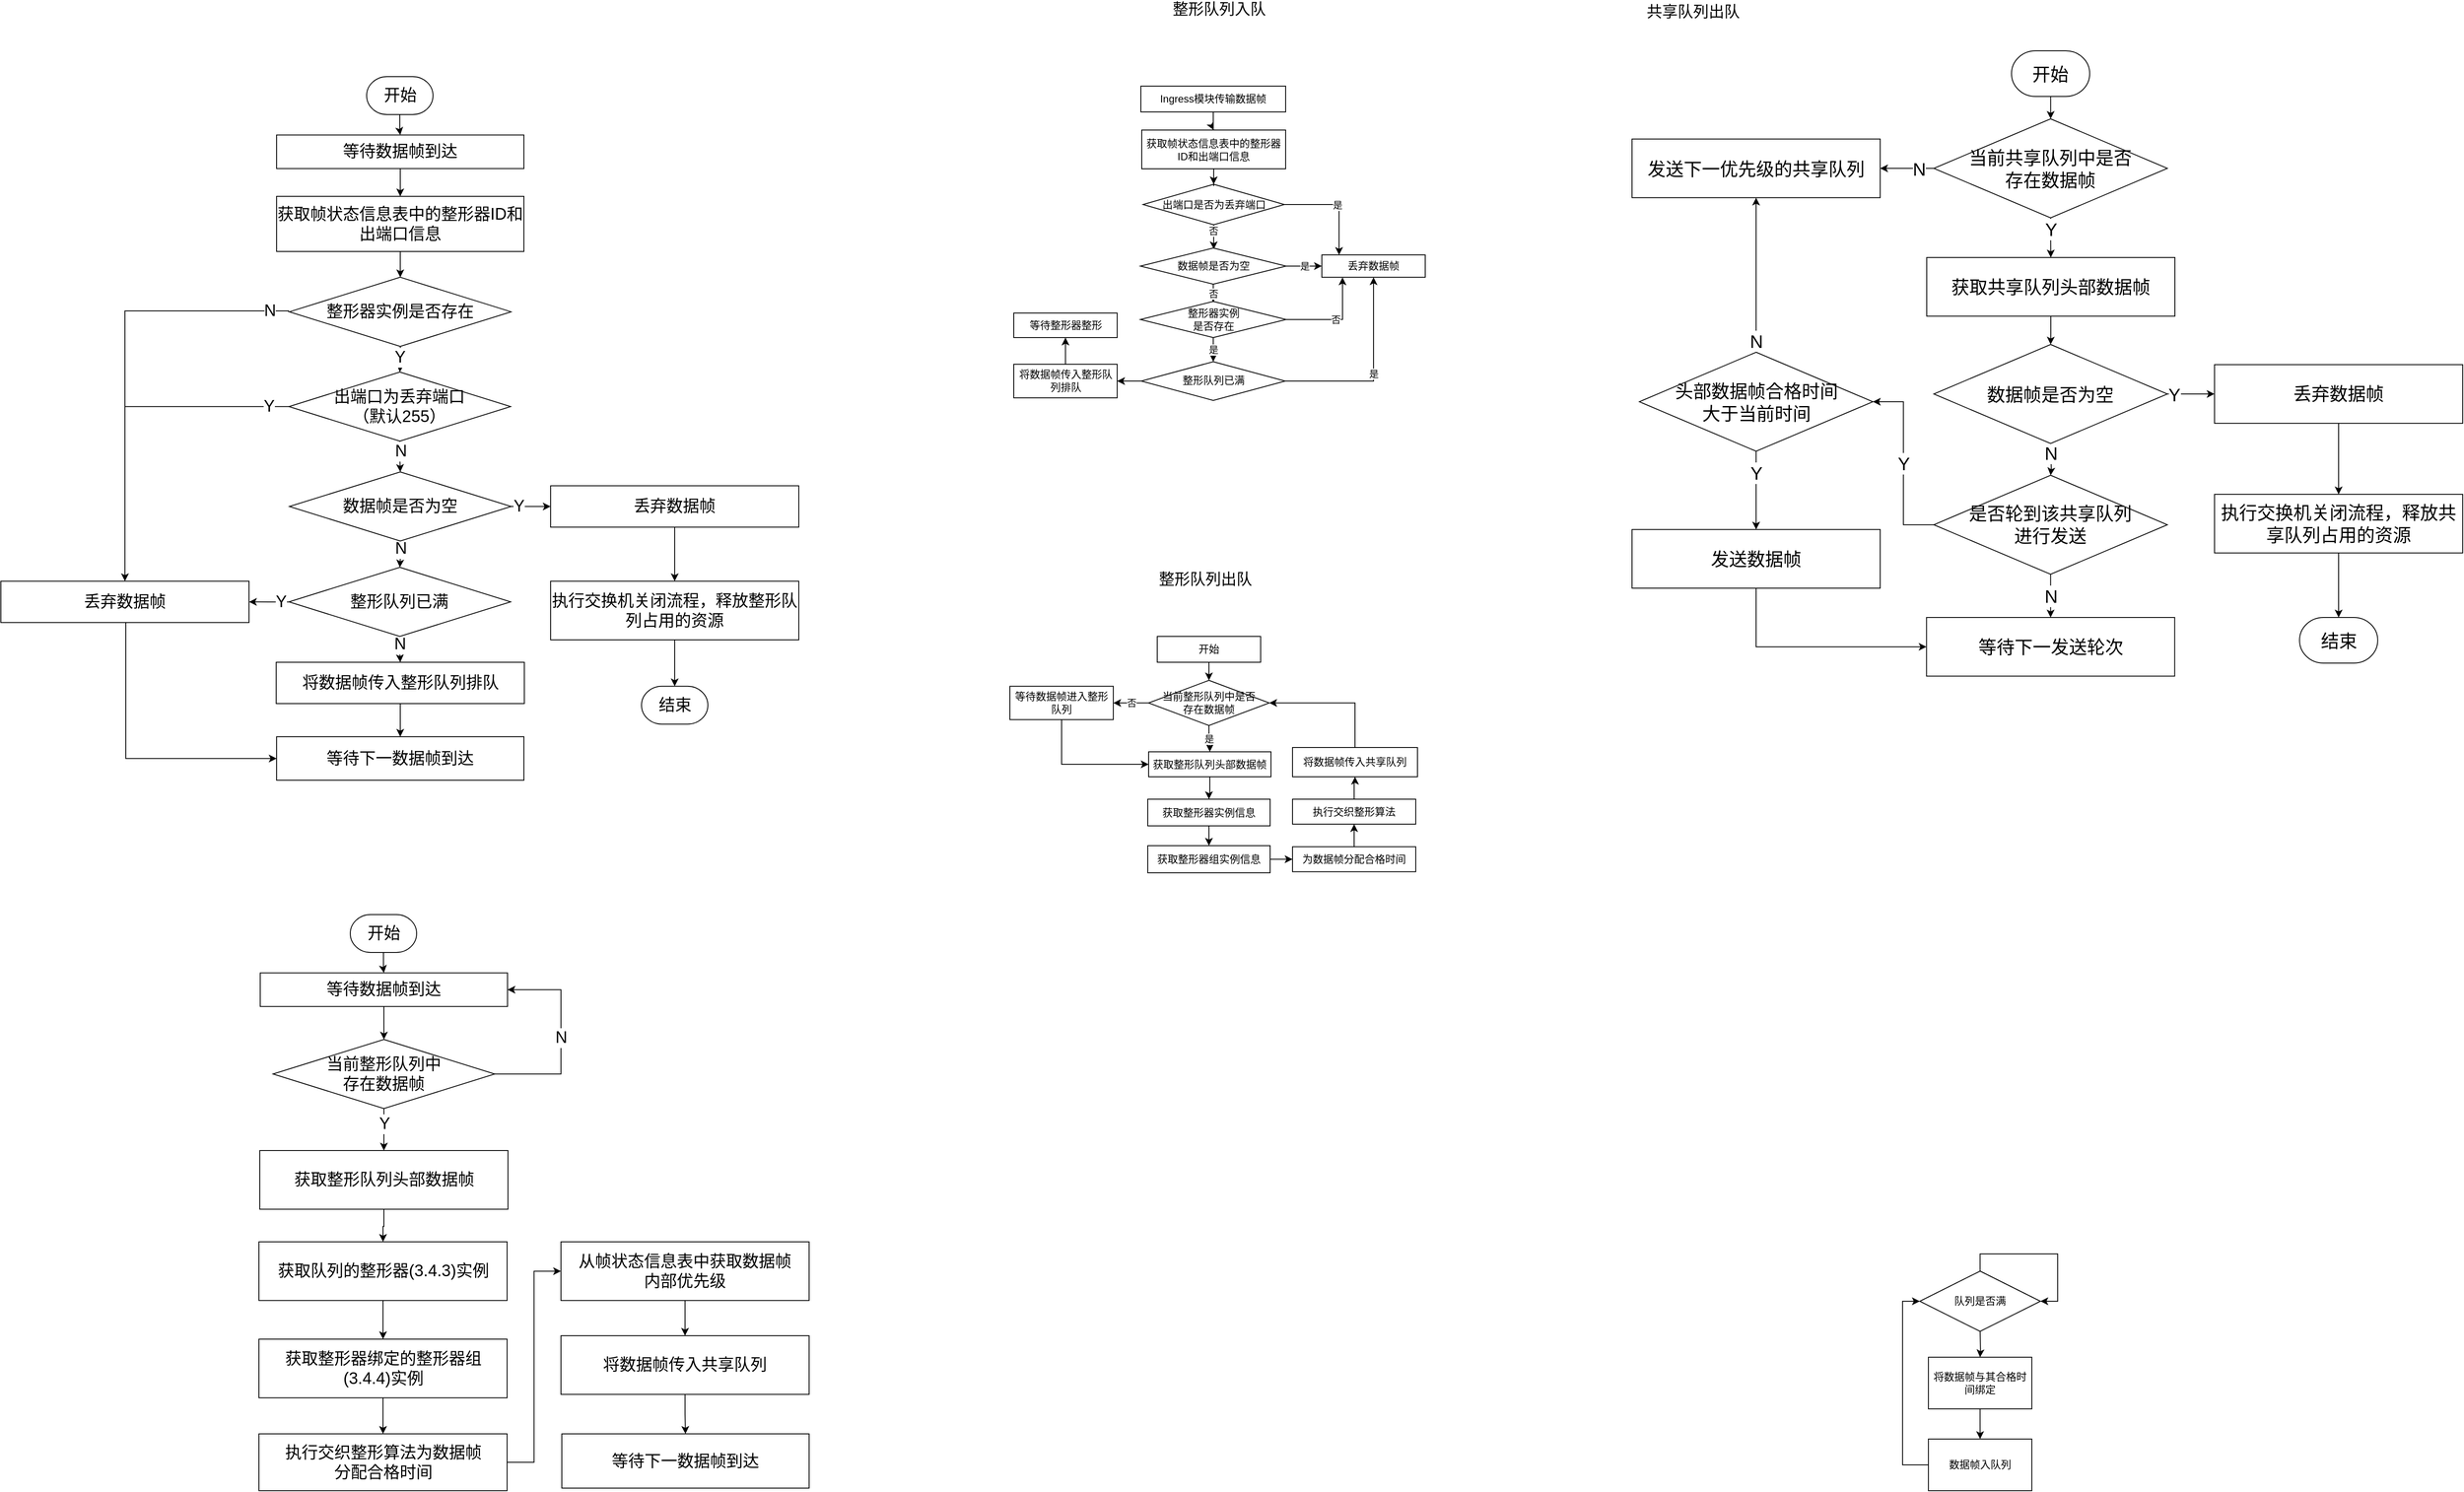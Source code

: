 <mxfile version="14.6.6" type="github">
  <diagram id="0zVN3oy5rdUGfUnGl484" name="Page-1">
    <mxGraphModel dx="2873" dy="1296" grid="0" gridSize="10" guides="1" tooltips="1" connect="1" arrows="1" fold="1" page="0" pageScale="1" pageWidth="827" pageHeight="1169" math="0" shadow="0">
      <root>
        <mxCell id="0" />
        <mxCell id="1" parent="0" />
        <mxCell id="13YWoEai1hq_opWu7kAN-10" value="是" style="edgeStyle=orthogonalEdgeStyle;rounded=0;orthogonalLoop=1;jettySize=auto;html=1;" parent="1" source="wfAD3kxE0jp7a_gAkuJA-69" target="13YWoEai1hq_opWu7kAN-9" edge="1">
          <mxGeometry relative="1" as="geometry" />
        </mxCell>
        <mxCell id="13YWoEai1hq_opWu7kAN-23" value="否" style="edgeStyle=orthogonalEdgeStyle;rounded=0;orthogonalLoop=1;jettySize=auto;html=1;entryX=0.2;entryY=1.007;entryDx=0;entryDy=0;entryPerimeter=0;" parent="1" source="wfAD3kxE0jp7a_gAkuJA-69" target="wfAD3kxE0jp7a_gAkuJA-88" edge="1">
          <mxGeometry relative="1" as="geometry">
            <mxPoint x="630" y="231" as="targetPoint" />
          </mxGeometry>
        </mxCell>
        <mxCell id="wfAD3kxE0jp7a_gAkuJA-69" value="整形器实例&lt;br&gt;是否存在" style="rhombus;whiteSpace=wrap;html=1;" parent="1" vertex="1">
          <mxGeometry x="356.5" y="210" width="169" height="42" as="geometry" />
        </mxCell>
        <mxCell id="13YWoEai1hq_opWu7kAN-25" value="" style="edgeStyle=orthogonalEdgeStyle;rounded=0;orthogonalLoop=1;jettySize=auto;html=1;" parent="1" source="wfAD3kxE0jp7a_gAkuJA-77" target="13YWoEai1hq_opWu7kAN-24" edge="1">
          <mxGeometry relative="1" as="geometry" />
        </mxCell>
        <mxCell id="wfAD3kxE0jp7a_gAkuJA-77" value="将数据帧传入整形队列排队" style="rounded=0;whiteSpace=wrap;html=1;" parent="1" vertex="1">
          <mxGeometry x="209.5" y="282.98" width="120" height="39" as="geometry" />
        </mxCell>
        <mxCell id="wfAD3kxE0jp7a_gAkuJA-89" value="否" style="edgeStyle=orthogonalEdgeStyle;rounded=0;orthogonalLoop=1;jettySize=auto;html=1;entryX=0.504;entryY=0.034;entryDx=0;entryDy=0;entryPerimeter=0;" parent="1" source="wfAD3kxE0jp7a_gAkuJA-87" target="13YWoEai1hq_opWu7kAN-19" edge="1">
          <mxGeometry x="-0.498" y="-1" relative="1" as="geometry">
            <mxPoint x="441" y="160" as="targetPoint" />
            <mxPoint as="offset" />
          </mxGeometry>
        </mxCell>
        <mxCell id="13YWoEai1hq_opWu7kAN-4" value="是" style="edgeStyle=orthogonalEdgeStyle;rounded=0;orthogonalLoop=1;jettySize=auto;html=1;" parent="1" source="wfAD3kxE0jp7a_gAkuJA-87" target="wfAD3kxE0jp7a_gAkuJA-88" edge="1">
          <mxGeometry relative="1" as="geometry">
            <Array as="points">
              <mxPoint x="587" y="98" />
            </Array>
          </mxGeometry>
        </mxCell>
        <mxCell id="wfAD3kxE0jp7a_gAkuJA-87" value="出端口是否为丢弃端口" style="rhombus;whiteSpace=wrap;html=1;" parent="1" vertex="1">
          <mxGeometry x="359.5" y="74" width="164" height="47" as="geometry" />
        </mxCell>
        <mxCell id="wfAD3kxE0jp7a_gAkuJA-88" value="丢弃数据帧" style="whiteSpace=wrap;html=1;" parent="1" vertex="1">
          <mxGeometry x="567" y="155.98" width="120" height="25.97" as="geometry" />
        </mxCell>
        <mxCell id="wfAD3kxE0jp7a_gAkuJA-185" value="" style="edgeStyle=orthogonalEdgeStyle;rounded=0;orthogonalLoop=1;jettySize=auto;html=1;entryX=0.5;entryY=0;entryDx=0;entryDy=0;" parent="1" source="wfAD3kxE0jp7a_gAkuJA-186" target="wfAD3kxE0jp7a_gAkuJA-204" edge="1">
          <mxGeometry relative="1" as="geometry">
            <mxPoint x="1330.94" y="1526" as="targetPoint" />
          </mxGeometry>
        </mxCell>
        <mxCell id="wfAD3kxE0jp7a_gAkuJA-186" value="将数据帧与其合格时间绑定" style="rounded=0;whiteSpace=wrap;html=1;" parent="1" vertex="1">
          <mxGeometry x="1270.94" y="1436" width="120" height="60" as="geometry" />
        </mxCell>
        <mxCell id="wfAD3kxE0jp7a_gAkuJA-200" value="" style="edgeStyle=orthogonalEdgeStyle;rounded=0;orthogonalLoop=1;jettySize=auto;html=1;" parent="1" target="wfAD3kxE0jp7a_gAkuJA-186" edge="1">
          <mxGeometry relative="1" as="geometry">
            <mxPoint x="1330.94" y="1406" as="sourcePoint" />
          </mxGeometry>
        </mxCell>
        <mxCell id="wfAD3kxE0jp7a_gAkuJA-209" value="" style="edgeStyle=orthogonalEdgeStyle;rounded=0;orthogonalLoop=1;jettySize=auto;html=1;entryX=1;entryY=0.5;entryDx=0;entryDy=0;" parent="1" source="wfAD3kxE0jp7a_gAkuJA-202" target="wfAD3kxE0jp7a_gAkuJA-202" edge="1">
          <mxGeometry relative="1" as="geometry">
            <mxPoint x="1490.94" y="1371" as="targetPoint" />
            <Array as="points">
              <mxPoint x="1330.94" y="1316" />
              <mxPoint x="1420.94" y="1316" />
              <mxPoint x="1420.94" y="1371" />
            </Array>
          </mxGeometry>
        </mxCell>
        <mxCell id="wfAD3kxE0jp7a_gAkuJA-202" value="队列是否满" style="rhombus;whiteSpace=wrap;html=1;" parent="1" vertex="1">
          <mxGeometry x="1260.94" y="1336" width="140" height="70" as="geometry" />
        </mxCell>
        <mxCell id="wfAD3kxE0jp7a_gAkuJA-207" value="" style="edgeStyle=orthogonalEdgeStyle;rounded=0;orthogonalLoop=1;jettySize=auto;html=1;entryX=0;entryY=0.5;entryDx=0;entryDy=0;" parent="1" source="wfAD3kxE0jp7a_gAkuJA-204" target="wfAD3kxE0jp7a_gAkuJA-202" edge="1">
          <mxGeometry relative="1" as="geometry">
            <mxPoint x="1190.94" y="1561" as="targetPoint" />
            <Array as="points">
              <mxPoint x="1240.94" y="1561" />
              <mxPoint x="1240.94" y="1371" />
            </Array>
          </mxGeometry>
        </mxCell>
        <mxCell id="wfAD3kxE0jp7a_gAkuJA-204" value="数据帧入队列" style="whiteSpace=wrap;html=1;" parent="1" vertex="1">
          <mxGeometry x="1270.94" y="1531" width="120" height="60" as="geometry" />
        </mxCell>
        <mxCell id="13YWoEai1hq_opWu7kAN-1" value="&lt;font style=&quot;font-size: 18px&quot;&gt;整形队列入队&lt;/font&gt;" style="text;html=1;strokeColor=none;fillColor=none;align=center;verticalAlign=middle;whiteSpace=wrap;rounded=0;" parent="1" vertex="1">
          <mxGeometry x="359" y="-139" width="178" height="20" as="geometry" />
        </mxCell>
        <mxCell id="13YWoEai1hq_opWu7kAN-8" value="" style="edgeStyle=orthogonalEdgeStyle;rounded=0;orthogonalLoop=1;jettySize=auto;html=1;" parent="1" source="13YWoEai1hq_opWu7kAN-2" target="13YWoEai1hq_opWu7kAN-3" edge="1">
          <mxGeometry relative="1" as="geometry" />
        </mxCell>
        <mxCell id="13YWoEai1hq_opWu7kAN-2" value="Ingress模块传输数据帧" style="rounded=0;whiteSpace=wrap;html=1;" parent="1" vertex="1">
          <mxGeometry x="357" y="-40" width="168" height="30" as="geometry" />
        </mxCell>
        <mxCell id="13YWoEai1hq_opWu7kAN-7" value="" style="edgeStyle=orthogonalEdgeStyle;rounded=0;orthogonalLoop=1;jettySize=auto;html=1;" parent="1" source="13YWoEai1hq_opWu7kAN-3" target="wfAD3kxE0jp7a_gAkuJA-87" edge="1">
          <mxGeometry relative="1" as="geometry" />
        </mxCell>
        <mxCell id="13YWoEai1hq_opWu7kAN-3" value="获取帧状态信息表中的整形器ID和出端口信息" style="rounded=0;whiteSpace=wrap;html=1;" parent="1" vertex="1">
          <mxGeometry x="358" y="11" width="167" height="45" as="geometry" />
        </mxCell>
        <mxCell id="13YWoEai1hq_opWu7kAN-12" value="是" style="edgeStyle=orthogonalEdgeStyle;rounded=0;orthogonalLoop=1;jettySize=auto;html=1;entryX=0.5;entryY=1;entryDx=0;entryDy=0;" parent="1" source="13YWoEai1hq_opWu7kAN-9" target="wfAD3kxE0jp7a_gAkuJA-88" edge="1">
          <mxGeometry relative="1" as="geometry">
            <mxPoint x="628.5" y="242.485" as="targetPoint" />
            <Array as="points">
              <mxPoint x="627" y="302" />
            </Array>
          </mxGeometry>
        </mxCell>
        <mxCell id="13YWoEai1hq_opWu7kAN-13" value="" style="edgeStyle=orthogonalEdgeStyle;rounded=0;orthogonalLoop=1;jettySize=auto;html=1;" parent="1" source="13YWoEai1hq_opWu7kAN-9" target="wfAD3kxE0jp7a_gAkuJA-77" edge="1">
          <mxGeometry relative="1" as="geometry" />
        </mxCell>
        <mxCell id="13YWoEai1hq_opWu7kAN-9" value="整形队列已满" style="rhombus;whiteSpace=wrap;html=1;" parent="1" vertex="1">
          <mxGeometry x="357.5" y="280" width="167" height="44.97" as="geometry" />
        </mxCell>
        <mxCell id="13YWoEai1hq_opWu7kAN-20" value="否" style="edgeStyle=orthogonalEdgeStyle;rounded=0;orthogonalLoop=1;jettySize=auto;html=1;" parent="1" source="13YWoEai1hq_opWu7kAN-19" edge="1">
          <mxGeometry relative="1" as="geometry">
            <mxPoint x="441" y="211" as="targetPoint" />
          </mxGeometry>
        </mxCell>
        <mxCell id="13YWoEai1hq_opWu7kAN-21" value="是" style="edgeStyle=orthogonalEdgeStyle;rounded=0;orthogonalLoop=1;jettySize=auto;html=1;" parent="1" source="13YWoEai1hq_opWu7kAN-19" target="wfAD3kxE0jp7a_gAkuJA-88" edge="1">
          <mxGeometry relative="1" as="geometry" />
        </mxCell>
        <mxCell id="13YWoEai1hq_opWu7kAN-19" value="数据帧是否为空" style="rhombus;whiteSpace=wrap;html=1;" parent="1" vertex="1">
          <mxGeometry x="356.5" y="147.97" width="169" height="42" as="geometry" />
        </mxCell>
        <mxCell id="13YWoEai1hq_opWu7kAN-24" value="等待整形器整形" style="whiteSpace=wrap;html=1;rounded=0;" parent="1" vertex="1">
          <mxGeometry x="209.5" y="223.52" width="120" height="28.48" as="geometry" />
        </mxCell>
        <mxCell id="13YWoEai1hq_opWu7kAN-26" value="是" style="edgeStyle=orthogonalEdgeStyle;rounded=0;orthogonalLoop=1;jettySize=auto;html=1;entryX=0.5;entryY=0;entryDx=0;entryDy=0;" parent="1" source="13YWoEai1hq_opWu7kAN-28" target="13YWoEai1hq_opWu7kAN-59" edge="1">
          <mxGeometry relative="1" as="geometry">
            <mxPoint x="436.054" y="737.5" as="targetPoint" />
          </mxGeometry>
        </mxCell>
        <mxCell id="13YWoEai1hq_opWu7kAN-55" value="否" style="edgeStyle=orthogonalEdgeStyle;rounded=0;orthogonalLoop=1;jettySize=auto;html=1;" parent="1" source="13YWoEai1hq_opWu7kAN-28" target="13YWoEai1hq_opWu7kAN-54" edge="1">
          <mxGeometry relative="1" as="geometry" />
        </mxCell>
        <mxCell id="13YWoEai1hq_opWu7kAN-28" value="当前整形队列中是否&lt;br&gt;存在数据帧" style="rhombus;whiteSpace=wrap;html=1;" parent="1" vertex="1">
          <mxGeometry x="365.99" y="650" width="140" height="52.5" as="geometry" />
        </mxCell>
        <mxCell id="13YWoEai1hq_opWu7kAN-69" value="" style="edgeStyle=orthogonalEdgeStyle;rounded=0;orthogonalLoop=1;jettySize=auto;html=1;" parent="1" source="13YWoEai1hq_opWu7kAN-33" target="13YWoEai1hq_opWu7kAN-68" edge="1">
          <mxGeometry relative="1" as="geometry" />
        </mxCell>
        <mxCell id="13YWoEai1hq_opWu7kAN-33" value="执行交织整形算法" style="rounded=0;whiteSpace=wrap;html=1;" parent="1" vertex="1">
          <mxGeometry x="532.99" y="788" width="143" height="29" as="geometry" />
        </mxCell>
        <mxCell id="13YWoEai1hq_opWu7kAN-53" value="&lt;font style=&quot;font-size: 18px&quot;&gt;整形队列出队&lt;/font&gt;" style="text;html=1;strokeColor=none;fillColor=none;align=center;verticalAlign=middle;whiteSpace=wrap;rounded=0;" parent="1" vertex="1">
          <mxGeometry x="343" y="523" width="178" height="20" as="geometry" />
        </mxCell>
        <mxCell id="13YWoEai1hq_opWu7kAN-73" value="" style="edgeStyle=orthogonalEdgeStyle;rounded=0;orthogonalLoop=1;jettySize=auto;html=1;entryX=0;entryY=0.5;entryDx=0;entryDy=0;" parent="1" source="13YWoEai1hq_opWu7kAN-54" target="13YWoEai1hq_opWu7kAN-59" edge="1">
          <mxGeometry relative="1" as="geometry">
            <mxPoint x="265" y="765.005" as="targetPoint" />
            <Array as="points">
              <mxPoint x="265" y="748" />
            </Array>
          </mxGeometry>
        </mxCell>
        <mxCell id="13YWoEai1hq_opWu7kAN-54" value="等待数据帧进入整形队列" style="rounded=0;whiteSpace=wrap;html=1;" parent="1" vertex="1">
          <mxGeometry x="205" y="656.88" width="120" height="38.75" as="geometry" />
        </mxCell>
        <mxCell id="13YWoEai1hq_opWu7kAN-58" value="" style="edgeStyle=orthogonalEdgeStyle;rounded=0;orthogonalLoop=1;jettySize=auto;html=1;" parent="1" source="13YWoEai1hq_opWu7kAN-57" target="13YWoEai1hq_opWu7kAN-28" edge="1">
          <mxGeometry relative="1" as="geometry" />
        </mxCell>
        <mxCell id="13YWoEai1hq_opWu7kAN-57" value="开始" style="rounded=0;whiteSpace=wrap;html=1;" parent="1" vertex="1">
          <mxGeometry x="375.99" y="599" width="120" height="30" as="geometry" />
        </mxCell>
        <mxCell id="13YWoEai1hq_opWu7kAN-65" value="" style="edgeStyle=orthogonalEdgeStyle;rounded=0;orthogonalLoop=1;jettySize=auto;html=1;" parent="1" source="13YWoEai1hq_opWu7kAN-59" target="13YWoEai1hq_opWu7kAN-62" edge="1">
          <mxGeometry relative="1" as="geometry" />
        </mxCell>
        <mxCell id="13YWoEai1hq_opWu7kAN-59" value="获取整形队列头部数据帧" style="rounded=0;whiteSpace=wrap;html=1;" parent="1" vertex="1">
          <mxGeometry x="365.99" y="733" width="142" height="29" as="geometry" />
        </mxCell>
        <mxCell id="13YWoEai1hq_opWu7kAN-66" value="" style="edgeStyle=orthogonalEdgeStyle;rounded=0;orthogonalLoop=1;jettySize=auto;html=1;" parent="1" source="13YWoEai1hq_opWu7kAN-62" target="13YWoEai1hq_opWu7kAN-63" edge="1">
          <mxGeometry relative="1" as="geometry" />
        </mxCell>
        <mxCell id="13YWoEai1hq_opWu7kAN-62" value="获取整形器实例信息" style="rounded=0;whiteSpace=wrap;html=1;" parent="1" vertex="1">
          <mxGeometry x="364.99" y="788" width="142.01" height="31" as="geometry" />
        </mxCell>
        <mxCell id="13YWoEai1hq_opWu7kAN-67" value="" style="edgeStyle=orthogonalEdgeStyle;rounded=0;orthogonalLoop=1;jettySize=auto;html=1;" parent="1" source="13YWoEai1hq_opWu7kAN-74" target="13YWoEai1hq_opWu7kAN-33" edge="1">
          <mxGeometry relative="1" as="geometry" />
        </mxCell>
        <mxCell id="13YWoEai1hq_opWu7kAN-76" value="" style="edgeStyle=orthogonalEdgeStyle;rounded=0;orthogonalLoop=1;jettySize=auto;html=1;" parent="1" source="13YWoEai1hq_opWu7kAN-63" target="13YWoEai1hq_opWu7kAN-74" edge="1">
          <mxGeometry relative="1" as="geometry" />
        </mxCell>
        <mxCell id="13YWoEai1hq_opWu7kAN-63" value="获取整形器组实例信息" style="rounded=0;whiteSpace=wrap;html=1;" parent="1" vertex="1">
          <mxGeometry x="364.99" y="842" width="142.01" height="31.5" as="geometry" />
        </mxCell>
        <mxCell id="13YWoEai1hq_opWu7kAN-71" value="" style="edgeStyle=orthogonalEdgeStyle;rounded=0;orthogonalLoop=1;jettySize=auto;html=1;entryX=1;entryY=0.5;entryDx=0;entryDy=0;" parent="1" source="13YWoEai1hq_opWu7kAN-68" target="13YWoEai1hq_opWu7kAN-28" edge="1">
          <mxGeometry relative="1" as="geometry">
            <mxPoint x="605.495" y="661" as="targetPoint" />
            <Array as="points">
              <mxPoint x="606" y="676" />
            </Array>
          </mxGeometry>
        </mxCell>
        <mxCell id="13YWoEai1hq_opWu7kAN-68" value="将数据帧传入共享队列" style="rounded=0;whiteSpace=wrap;html=1;" parent="1" vertex="1">
          <mxGeometry x="532.99" y="728" width="145.01" height="34" as="geometry" />
        </mxCell>
        <mxCell id="13YWoEai1hq_opWu7kAN-74" value="为数据帧分配合格时间" style="rounded=0;whiteSpace=wrap;html=1;" parent="1" vertex="1">
          <mxGeometry x="532.99" y="843.25" width="143" height="29" as="geometry" />
        </mxCell>
        <mxCell id="13YWoEai1hq_opWu7kAN-95" value="&lt;font style=&quot;font-size: 18px&quot;&gt;共享队列出队&lt;/font&gt;" style="text;html=1;strokeColor=none;fillColor=none;align=center;verticalAlign=middle;whiteSpace=wrap;rounded=0;" parent="1" vertex="1">
          <mxGeometry x="909" y="-136" width="178" height="20" as="geometry" />
        </mxCell>
        <mxCell id="yb3uSPYI142igglNExk6-1" value="" style="edgeStyle=orthogonalEdgeStyle;rounded=0;orthogonalLoop=1;jettySize=auto;html=1;fontSize=19;entryX=0.5;entryY=0;entryDx=0;entryDy=0;" parent="1" source="yb3uSPYI142igglNExk6-2" target="yb3uSPYI142igglNExk6-4" edge="1">
          <mxGeometry relative="1" as="geometry" />
        </mxCell>
        <mxCell id="yb3uSPYI142igglNExk6-2" value="&lt;font style=&quot;font-size: 19px;&quot;&gt;开始&lt;/font&gt;" style="strokeWidth=1;html=1;shape=mxgraph.flowchart.terminator;whiteSpace=wrap;fontSize=19;" parent="1" vertex="1">
          <mxGeometry x="-541.5" y="-51" width="77" height="44" as="geometry" />
        </mxCell>
        <mxCell id="yb3uSPYI142igglNExk6-34" value="" style="edgeStyle=orthogonalEdgeStyle;rounded=0;orthogonalLoop=1;jettySize=auto;html=1;fontSize=19;" parent="1" source="yb3uSPYI142igglNExk6-4" target="yb3uSPYI142igglNExk6-26" edge="1">
          <mxGeometry relative="1" as="geometry" />
        </mxCell>
        <mxCell id="yb3uSPYI142igglNExk6-4" value="&lt;font style=&quot;font-size: 19px;&quot;&gt;等待数据帧到达&lt;/font&gt;" style="rounded=0;whiteSpace=wrap;html=1;strokeWidth=1;fontSize=19;" parent="1" vertex="1">
          <mxGeometry x="-646" y="16.75" width="287" height="39" as="geometry" />
        </mxCell>
        <mxCell id="yb3uSPYI142igglNExk6-37" value="N" style="edgeStyle=orthogonalEdgeStyle;rounded=0;orthogonalLoop=1;jettySize=auto;html=1;fontSize=19;" parent="1" source="yb3uSPYI142igglNExk6-7" target="yb3uSPYI142igglNExk6-27" edge="1">
          <mxGeometry x="-0.352" y="1" relative="1" as="geometry">
            <mxPoint as="offset" />
          </mxGeometry>
        </mxCell>
        <mxCell id="yb3uSPYI142igglNExk6-42" value="Y" style="edgeStyle=orthogonalEdgeStyle;rounded=0;orthogonalLoop=1;jettySize=auto;html=1;entryX=0.5;entryY=0;entryDx=0;entryDy=0;fontSize=19;" parent="1" source="yb3uSPYI142igglNExk6-7" target="yb3uSPYI142igglNExk6-29" edge="1">
          <mxGeometry x="-0.884" relative="1" as="geometry">
            <mxPoint x="-786.625" y="322.069" as="targetPoint" />
            <Array as="points">
              <mxPoint x="-822" y="332" />
            </Array>
            <mxPoint as="offset" />
          </mxGeometry>
        </mxCell>
        <mxCell id="yb3uSPYI142igglNExk6-7" value="&lt;span style=&quot;font-size: 19px&quot;&gt;出端口为丢弃端口&lt;br&gt;（默认255）&lt;/span&gt;" style="rhombus;whiteSpace=wrap;html=1;strokeWidth=1;fontSize=19;" parent="1" vertex="1">
          <mxGeometry x="-631.63" y="292" width="257.25" height="80.25" as="geometry" />
        </mxCell>
        <mxCell id="yb3uSPYI142igglNExk6-40" value="" style="edgeStyle=orthogonalEdgeStyle;rounded=0;orthogonalLoop=1;jettySize=auto;html=1;fontSize=19;" parent="1" source="yb3uSPYI142igglNExk6-18" target="yb3uSPYI142igglNExk6-33" edge="1">
          <mxGeometry relative="1" as="geometry" />
        </mxCell>
        <mxCell id="yb3uSPYI142igglNExk6-18" value="&lt;span style=&quot;font-size: 19px;&quot;&gt;将数据帧传入整形队列排队&lt;/span&gt;" style="rounded=0;whiteSpace=wrap;html=1;strokeWidth=1;fontSize=19;" parent="1" vertex="1">
          <mxGeometry x="-646.5" y="629" width="288" height="48" as="geometry" />
        </mxCell>
        <mxCell id="yb3uSPYI142igglNExk6-35" value="" style="edgeStyle=orthogonalEdgeStyle;rounded=0;orthogonalLoop=1;jettySize=auto;html=1;fontSize=19;" parent="1" source="yb3uSPYI142igglNExk6-26" target="yb3uSPYI142igglNExk6-28" edge="1">
          <mxGeometry relative="1" as="geometry" />
        </mxCell>
        <mxCell id="yb3uSPYI142igglNExk6-26" value="&lt;span style=&quot;font-size: 19px;&quot;&gt;获取帧状态信息表中的整形器ID和出端口信息&lt;/span&gt;" style="rounded=0;whiteSpace=wrap;html=1;strokeWidth=1;fontSize=19;" parent="1" vertex="1">
          <mxGeometry x="-646" y="88" width="287" height="64" as="geometry" />
        </mxCell>
        <mxCell id="yb3uSPYI142igglNExk6-38" value="N" style="edgeStyle=orthogonalEdgeStyle;rounded=0;orthogonalLoop=1;jettySize=auto;html=1;fontSize=19;" parent="1" source="yb3uSPYI142igglNExk6-27" target="yb3uSPYI142igglNExk6-32" edge="1">
          <mxGeometry x="-0.435" relative="1" as="geometry">
            <mxPoint as="offset" />
          </mxGeometry>
        </mxCell>
        <mxCell id="yb3uSPYI142igglNExk6-46" value="Y" style="edgeStyle=orthogonalEdgeStyle;rounded=0;orthogonalLoop=1;jettySize=auto;html=1;fontSize=19;" parent="1" source="yb3uSPYI142igglNExk6-27" target="yb3uSPYI142igglNExk6-30" edge="1">
          <mxGeometry x="-0.612" relative="1" as="geometry">
            <mxPoint as="offset" />
          </mxGeometry>
        </mxCell>
        <mxCell id="yb3uSPYI142igglNExk6-27" value="&lt;span style=&quot;font-size: 19px;&quot;&gt;数据帧是否为空&lt;/span&gt;" style="rhombus;whiteSpace=wrap;html=1;strokeWidth=1;fontSize=19;" parent="1" vertex="1">
          <mxGeometry x="-631.13" y="408" width="257.25" height="80.25" as="geometry" />
        </mxCell>
        <mxCell id="yb3uSPYI142igglNExk6-36" value="Y" style="edgeStyle=orthogonalEdgeStyle;rounded=0;orthogonalLoop=1;jettySize=auto;html=1;fontSize=19;" parent="1" source="yb3uSPYI142igglNExk6-28" target="yb3uSPYI142igglNExk6-7" edge="1">
          <mxGeometry x="-0.155" y="-1" relative="1" as="geometry">
            <mxPoint as="offset" />
          </mxGeometry>
        </mxCell>
        <mxCell id="yb3uSPYI142igglNExk6-52" value="N" style="edgeStyle=orthogonalEdgeStyle;rounded=0;orthogonalLoop=1;jettySize=auto;html=1;fontSize=19;endArrow=none;endFill=0;exitX=0;exitY=0.5;exitDx=0;exitDy=0;" parent="1" edge="1">
          <mxGeometry x="-0.851" relative="1" as="geometry">
            <mxPoint x="-632.13" y="222.075" as="sourcePoint" />
            <mxPoint x="-822" y="338" as="targetPoint" />
            <Array as="points">
              <mxPoint x="-632" y="221" />
              <mxPoint x="-822" y="221" />
            </Array>
            <mxPoint as="offset" />
          </mxGeometry>
        </mxCell>
        <mxCell id="yb3uSPYI142igglNExk6-28" value="&lt;span style=&quot;font-size: 19px;&quot;&gt;整形器实例&lt;/span&gt;&lt;span style=&quot;font-size: 19px;&quot;&gt;是否存在&lt;/span&gt;" style="rhombus;whiteSpace=wrap;html=1;strokeWidth=1;fontSize=19;" parent="1" vertex="1">
          <mxGeometry x="-631.13" y="181.95" width="257.25" height="80.25" as="geometry" />
        </mxCell>
        <mxCell id="yb3uSPYI142igglNExk6-45" value="" style="edgeStyle=orthogonalEdgeStyle;rounded=0;orthogonalLoop=1;jettySize=auto;html=1;entryX=0;entryY=0.5;entryDx=0;entryDy=0;fontSize=19;" parent="1" source="yb3uSPYI142igglNExk6-29" target="yb3uSPYI142igglNExk6-33" edge="1">
          <mxGeometry relative="1" as="geometry">
            <mxPoint x="-821" y="637.0" as="targetPoint" />
            <Array as="points">
              <mxPoint x="-821" y="741" />
            </Array>
          </mxGeometry>
        </mxCell>
        <mxCell id="yb3uSPYI142igglNExk6-29" value="&lt;span style=&quot;font-size: 19px;&quot;&gt;丢弃数据帧&lt;/span&gt;" style="rounded=0;whiteSpace=wrap;html=1;strokeWidth=1;fontSize=19;" parent="1" vertex="1">
          <mxGeometry x="-966" y="534.87" width="288" height="48" as="geometry" />
        </mxCell>
        <mxCell id="yb3uSPYI142igglNExk6-48" value="" style="edgeStyle=orthogonalEdgeStyle;rounded=0;orthogonalLoop=1;jettySize=auto;html=1;fontSize=19;" parent="1" source="yb3uSPYI142igglNExk6-30" target="yb3uSPYI142igglNExk6-47" edge="1">
          <mxGeometry relative="1" as="geometry" />
        </mxCell>
        <mxCell id="yb3uSPYI142igglNExk6-30" value="&lt;span style=&quot;font-size: 19px;&quot;&gt;丢弃数据帧&lt;/span&gt;" style="rounded=0;whiteSpace=wrap;html=1;strokeWidth=1;fontSize=19;" parent="1" vertex="1">
          <mxGeometry x="-328" y="424.12" width="288" height="48" as="geometry" />
        </mxCell>
        <mxCell id="yb3uSPYI142igglNExk6-39" value="N" style="edgeStyle=orthogonalEdgeStyle;rounded=0;orthogonalLoop=1;jettySize=auto;html=1;fontSize=19;" parent="1" source="yb3uSPYI142igglNExk6-32" target="yb3uSPYI142igglNExk6-18" edge="1">
          <mxGeometry x="-0.407" relative="1" as="geometry">
            <mxPoint as="offset" />
          </mxGeometry>
        </mxCell>
        <mxCell id="yb3uSPYI142igglNExk6-43" value="Y" style="edgeStyle=orthogonalEdgeStyle;rounded=0;orthogonalLoop=1;jettySize=auto;html=1;fontSize=19;" parent="1" source="yb3uSPYI142igglNExk6-32" target="yb3uSPYI142igglNExk6-29" edge="1">
          <mxGeometry x="-0.587" relative="1" as="geometry">
            <mxPoint as="offset" />
          </mxGeometry>
        </mxCell>
        <mxCell id="yb3uSPYI142igglNExk6-32" value="&lt;span style=&quot;font-size: 19px;&quot;&gt;整形队列已满&lt;/span&gt;" style="rhombus;whiteSpace=wrap;html=1;strokeWidth=1;fontSize=19;" parent="1" vertex="1">
          <mxGeometry x="-631.63" y="518.75" width="257.25" height="80.25" as="geometry" />
        </mxCell>
        <mxCell id="yb3uSPYI142igglNExk6-33" value="&lt;font style=&quot;font-size: 19px;&quot;&gt;等待下一数据帧到达&lt;/font&gt;" style="rounded=0;whiteSpace=wrap;html=1;strokeWidth=1;fontSize=19;" parent="1" vertex="1">
          <mxGeometry x="-646" y="715.5" width="287" height="50.5" as="geometry" />
        </mxCell>
        <mxCell id="8PEEsUNGQpoq5iMmtmke-3" value="" style="edgeStyle=orthogonalEdgeStyle;rounded=0;orthogonalLoop=1;jettySize=auto;html=1;" edge="1" parent="1" source="yb3uSPYI142igglNExk6-47" target="8PEEsUNGQpoq5iMmtmke-2">
          <mxGeometry relative="1" as="geometry" />
        </mxCell>
        <mxCell id="yb3uSPYI142igglNExk6-47" value="&lt;span style=&quot;font-size: 19px;&quot;&gt;执行交换机关闭流程，&lt;/span&gt;释放整形队列占用的资源" style="rounded=0;whiteSpace=wrap;html=1;strokeWidth=1;fontSize=19;" parent="1" vertex="1">
          <mxGeometry x="-328" y="534.87" width="288" height="68.13" as="geometry" />
        </mxCell>
        <mxCell id="yb3uSPYI142igglNExk6-53" value="" style="edgeStyle=orthogonalEdgeStyle;rounded=0;orthogonalLoop=1;jettySize=auto;html=1;fontSize=19;entryX=0.5;entryY=0;entryDx=0;entryDy=0;strokeWidth=1;" parent="1" source="yb3uSPYI142igglNExk6-54" target="yb3uSPYI142igglNExk6-56" edge="1">
          <mxGeometry relative="1" as="geometry" />
        </mxCell>
        <mxCell id="yb3uSPYI142igglNExk6-54" value="&lt;font style=&quot;font-size: 19px;&quot;&gt;开始&lt;/font&gt;" style="strokeWidth=1;html=1;shape=mxgraph.flowchart.terminator;whiteSpace=wrap;fontSize=19;" parent="1" vertex="1">
          <mxGeometry x="-560.5" y="922" width="77" height="44" as="geometry" />
        </mxCell>
        <mxCell id="yb3uSPYI142igglNExk6-84" value="" style="edgeStyle=orthogonalEdgeStyle;rounded=0;orthogonalLoop=1;jettySize=auto;html=1;fontSize=19;endArrow=classic;endFill=1;strokeWidth=1;" parent="1" source="yb3uSPYI142igglNExk6-56" target="yb3uSPYI142igglNExk6-69" edge="1">
          <mxGeometry relative="1" as="geometry" />
        </mxCell>
        <mxCell id="yb3uSPYI142igglNExk6-56" value="&lt;font style=&quot;font-size: 19px;&quot;&gt;等待数据帧到达&lt;/font&gt;" style="rounded=0;whiteSpace=wrap;html=1;strokeWidth=1;fontSize=19;" parent="1" vertex="1">
          <mxGeometry x="-665" y="989.75" width="287" height="39" as="geometry" />
        </mxCell>
        <mxCell id="yb3uSPYI142igglNExk6-83" value="N" style="edgeStyle=orthogonalEdgeStyle;rounded=0;orthogonalLoop=1;jettySize=auto;html=1;fontSize=19;endArrow=classic;endFill=1;entryX=1;entryY=0.5;entryDx=0;entryDy=0;exitX=1;exitY=0.5;exitDx=0;exitDy=0;strokeWidth=1;" parent="1" source="yb3uSPYI142igglNExk6-69" target="yb3uSPYI142igglNExk6-56" edge="1">
          <mxGeometry relative="1" as="geometry">
            <mxPoint x="-244.755" y="1127.1" as="targetPoint" />
            <Array as="points">
              <mxPoint x="-316" y="1107" />
              <mxPoint x="-316" y="1009" />
            </Array>
          </mxGeometry>
        </mxCell>
        <mxCell id="yb3uSPYI142igglNExk6-90" value="Y" style="edgeStyle=orthogonalEdgeStyle;rounded=0;orthogonalLoop=1;jettySize=auto;html=1;fontSize=19;endArrow=classic;endFill=1;strokeWidth=1;" parent="1" source="yb3uSPYI142igglNExk6-69" target="yb3uSPYI142igglNExk6-79" edge="1">
          <mxGeometry x="-0.266" relative="1" as="geometry">
            <mxPoint as="offset" />
          </mxGeometry>
        </mxCell>
        <mxCell id="yb3uSPYI142igglNExk6-69" value="&lt;span style=&quot;font-size: 19px&quot;&gt;当前整形队列中&lt;/span&gt;&lt;br style=&quot;font-size: 19px&quot;&gt;&lt;span style=&quot;font-size: 19px&quot;&gt;存在数据帧&lt;/span&gt;" style="rhombus;whiteSpace=wrap;html=1;strokeWidth=1;fontSize=19;" parent="1" vertex="1">
          <mxGeometry x="-650.12" y="1067" width="257.25" height="80.25" as="geometry" />
        </mxCell>
        <mxCell id="yb3uSPYI142igglNExk6-77" value="&lt;font style=&quot;font-size: 19px;&quot;&gt;等待下一数据帧到达&lt;/font&gt;" style="rounded=0;whiteSpace=wrap;html=1;strokeWidth=1;fontSize=19;" parent="1" vertex="1">
          <mxGeometry x="-315" y="1525" width="287" height="63" as="geometry" />
        </mxCell>
        <mxCell id="yb3uSPYI142igglNExk6-91" value="" style="edgeStyle=orthogonalEdgeStyle;rounded=0;orthogonalLoop=1;jettySize=auto;html=1;fontSize=19;endArrow=classic;endFill=1;strokeWidth=1;" parent="1" source="yb3uSPYI142igglNExk6-79" target="yb3uSPYI142igglNExk6-85" edge="1">
          <mxGeometry relative="1" as="geometry" />
        </mxCell>
        <mxCell id="yb3uSPYI142igglNExk6-79" value="&lt;span style=&quot;font-size: 19px;&quot;&gt;获取整形队列头部数据帧&lt;/span&gt;" style="rounded=0;whiteSpace=wrap;html=1;strokeWidth=1;fontSize=19;" parent="1" vertex="1">
          <mxGeometry x="-665.5" y="1196" width="288" height="68.13" as="geometry" />
        </mxCell>
        <mxCell id="yb3uSPYI142igglNExk6-92" value="" style="edgeStyle=orthogonalEdgeStyle;rounded=0;orthogonalLoop=1;jettySize=auto;html=1;fontSize=19;endArrow=classic;endFill=1;strokeWidth=1;" parent="1" source="yb3uSPYI142igglNExk6-85" target="yb3uSPYI142igglNExk6-86" edge="1">
          <mxGeometry relative="1" as="geometry" />
        </mxCell>
        <mxCell id="yb3uSPYI142igglNExk6-85" value="&lt;span style=&quot;font-size: 19px&quot;&gt;获取队列的整形器(3.4.3)实例&lt;/span&gt;" style="rounded=0;whiteSpace=wrap;html=1;strokeWidth=1;fontSize=19;" parent="1" vertex="1">
          <mxGeometry x="-666.5" y="1302" width="288" height="68.13" as="geometry" />
        </mxCell>
        <mxCell id="yb3uSPYI142igglNExk6-100" value="" style="edgeStyle=orthogonalEdgeStyle;rounded=0;orthogonalLoop=1;jettySize=auto;html=1;fontSize=19;endArrow=classic;endFill=1;strokeWidth=1;" parent="1" source="yb3uSPYI142igglNExk6-86" target="yb3uSPYI142igglNExk6-87" edge="1">
          <mxGeometry relative="1" as="geometry" />
        </mxCell>
        <mxCell id="yb3uSPYI142igglNExk6-86" value="&lt;span style=&quot;font-size: 19px&quot;&gt;获取整形器绑定的整形器组&lt;br&gt;(3.4.4)实例&lt;/span&gt;" style="rounded=0;whiteSpace=wrap;html=1;strokeWidth=1;fontSize=19;" parent="1" vertex="1">
          <mxGeometry x="-666.5" y="1415" width="288" height="68.13" as="geometry" />
        </mxCell>
        <mxCell id="yb3uSPYI142igglNExk6-105" value="" style="edgeStyle=orthogonalEdgeStyle;rounded=0;orthogonalLoop=1;jettySize=auto;html=1;fontSize=19;endArrow=classic;endFill=1;strokeWidth=1;entryX=0;entryY=0.5;entryDx=0;entryDy=0;" parent="1" source="yb3uSPYI142igglNExk6-87" target="yb3uSPYI142igglNExk6-102" edge="1">
          <mxGeometry relative="1" as="geometry">
            <mxPoint x="-213" y="1539" as="targetPoint" />
          </mxGeometry>
        </mxCell>
        <mxCell id="yb3uSPYI142igglNExk6-87" value="&lt;span style=&quot;font-size: 19px;&quot;&gt;执行交织整形算法为数据帧&lt;br style=&quot;font-size: 19px;&quot;&gt;分配合格时间&lt;/span&gt;" style="rounded=0;whiteSpace=wrap;html=1;strokeWidth=1;fontSize=19;" parent="1" vertex="1">
          <mxGeometry x="-666.5" y="1525" width="288" height="66" as="geometry" />
        </mxCell>
        <mxCell id="yb3uSPYI142igglNExk6-101" value="" style="edgeStyle=orthogonalEdgeStyle;rounded=0;orthogonalLoop=1;jettySize=auto;html=1;fontSize=19;endArrow=classic;endFill=1;strokeWidth=1;" parent="1" source="yb3uSPYI142igglNExk6-89" target="yb3uSPYI142igglNExk6-77" edge="1">
          <mxGeometry relative="1" as="geometry" />
        </mxCell>
        <mxCell id="yb3uSPYI142igglNExk6-89" value="&lt;span style=&quot;font-size: 19px;&quot;&gt;将数据帧传入共享队列&lt;/span&gt;" style="rounded=0;whiteSpace=wrap;html=1;strokeWidth=1;fontSize=19;" parent="1" vertex="1">
          <mxGeometry x="-316" y="1411" width="288" height="68.13" as="geometry" />
        </mxCell>
        <mxCell id="yb3uSPYI142igglNExk6-103" value="" style="edgeStyle=orthogonalEdgeStyle;rounded=0;orthogonalLoop=1;jettySize=auto;html=1;fontSize=19;endArrow=classic;endFill=1;strokeWidth=1;" parent="1" source="yb3uSPYI142igglNExk6-102" target="yb3uSPYI142igglNExk6-89" edge="1">
          <mxGeometry relative="1" as="geometry" />
        </mxCell>
        <mxCell id="yb3uSPYI142igglNExk6-102" value="&lt;span style=&quot;font-size: 19px&quot;&gt;从帧状态信息表中获取数据帧&lt;br&gt;内部优先级&lt;/span&gt;" style="rounded=0;whiteSpace=wrap;html=1;strokeWidth=1;fontSize=19;" parent="1" vertex="1">
          <mxGeometry x="-316" y="1302" width="288" height="68.13" as="geometry" />
        </mxCell>
        <mxCell id="yb3uSPYI142igglNExk6-149" value="" style="edgeStyle=orthogonalEdgeStyle;rounded=0;orthogonalLoop=1;jettySize=auto;html=1;fontSize=21;endArrow=classic;endFill=1;strokeWidth=1;" parent="1" source="yb3uSPYI142igglNExk6-130" target="yb3uSPYI142igglNExk6-146" edge="1">
          <mxGeometry relative="1" as="geometry" />
        </mxCell>
        <mxCell id="yb3uSPYI142igglNExk6-130" value="&lt;font style=&quot;font-size: 21px;&quot;&gt;开始&lt;/font&gt;" style="strokeWidth=1;html=1;shape=mxgraph.flowchart.terminator;whiteSpace=wrap;fontSize=21;" parent="1" vertex="1">
          <mxGeometry x="1367.38" y="-81" width="90.75" height="53" as="geometry" />
        </mxCell>
        <mxCell id="yb3uSPYI142igglNExk6-141" value="" style="edgeStyle=orthogonalEdgeStyle;rounded=0;orthogonalLoop=1;jettySize=auto;html=1;fontSize=21;endArrow=classic;endFill=1;strokeWidth=1;exitX=0.5;exitY=1;exitDx=0;exitDy=0;" parent="1" source="yb3uSPYI142igglNExk6-142" target="yb3uSPYI142igglNExk6-140" edge="1">
          <mxGeometry relative="1" as="geometry">
            <mxPoint x="1703" y="356.66" as="sourcePoint" />
          </mxGeometry>
        </mxCell>
        <mxCell id="8PEEsUNGQpoq5iMmtmke-5" value="" style="edgeStyle=orthogonalEdgeStyle;rounded=0;orthogonalLoop=1;jettySize=auto;html=1;" edge="1" parent="1" source="yb3uSPYI142igglNExk6-140" target="8PEEsUNGQpoq5iMmtmke-4">
          <mxGeometry relative="1" as="geometry" />
        </mxCell>
        <mxCell id="yb3uSPYI142igglNExk6-140" value="&lt;span style=&quot;font-size: 21px&quot;&gt;执行交换机关闭流程，&lt;/span&gt;释放共享队列占用的资源" style="rounded=0;whiteSpace=wrap;html=1;strokeWidth=1;fontSize=21;" parent="1" vertex="1">
          <mxGeometry x="1603" y="434" width="288" height="68.13" as="geometry" />
        </mxCell>
        <mxCell id="yb3uSPYI142igglNExk6-142" value="丢弃数据帧" style="rounded=0;whiteSpace=wrap;html=1;strokeWidth=1;fontSize=21;" parent="1" vertex="1">
          <mxGeometry x="1603" y="283.43" width="288" height="68.13" as="geometry" />
        </mxCell>
        <mxCell id="yb3uSPYI142igglNExk6-143" value="发送下一优先级的共享队列" style="rounded=0;whiteSpace=wrap;html=1;strokeWidth=1;fontSize=21;" parent="1" vertex="1">
          <mxGeometry x="927" y="21.44" width="288" height="68.13" as="geometry" />
        </mxCell>
        <mxCell id="yb3uSPYI142igglNExk6-165" value="Y" style="edgeStyle=orthogonalEdgeStyle;rounded=0;orthogonalLoop=1;jettySize=auto;html=1;fontSize=21;endArrow=classic;endFill=1;strokeWidth=1;" parent="1" source="yb3uSPYI142igglNExk6-145" target="yb3uSPYI142igglNExk6-148" edge="1">
          <mxGeometry x="-0.454" relative="1" as="geometry">
            <mxPoint as="offset" />
          </mxGeometry>
        </mxCell>
        <mxCell id="yb3uSPYI142igglNExk6-168" value="N" style="edgeStyle=orthogonalEdgeStyle;rounded=0;orthogonalLoop=1;jettySize=auto;html=1;fontSize=21;endArrow=classic;endFill=1;strokeWidth=1;entryX=0.5;entryY=1;entryDx=0;entryDy=0;" parent="1" source="yb3uSPYI142igglNExk6-145" target="yb3uSPYI142igglNExk6-143" edge="1">
          <mxGeometry x="-0.855" relative="1" as="geometry">
            <mxPoint x="1071.0" y="161.5" as="targetPoint" />
            <mxPoint as="offset" />
          </mxGeometry>
        </mxCell>
        <mxCell id="yb3uSPYI142igglNExk6-145" value="头部数据帧合格时间&lt;br style=&quot;font-size: 21px;&quot;&gt;大于当前时间" style="rhombus;whiteSpace=wrap;html=1;strokeWidth=1;fontSize=21;" parent="1" vertex="1">
          <mxGeometry x="935.5" y="269" width="271" height="115" as="geometry" />
        </mxCell>
        <mxCell id="yb3uSPYI142igglNExk6-153" value="Y" style="edgeStyle=orthogonalEdgeStyle;rounded=0;orthogonalLoop=1;jettySize=auto;html=1;fontSize=21;endArrow=classic;endFill=1;strokeWidth=1;" parent="1" source="yb3uSPYI142igglNExk6-146" target="yb3uSPYI142igglNExk6-152" edge="1">
          <mxGeometry x="-0.438" relative="1" as="geometry">
            <mxPoint as="offset" />
          </mxGeometry>
        </mxCell>
        <mxCell id="yb3uSPYI142igglNExk6-166" value="N" style="edgeStyle=orthogonalEdgeStyle;rounded=0;orthogonalLoop=1;jettySize=auto;html=1;fontSize=21;endArrow=classic;endFill=1;strokeWidth=1;" parent="1" source="yb3uSPYI142igglNExk6-146" target="yb3uSPYI142igglNExk6-143" edge="1">
          <mxGeometry x="-0.413" relative="1" as="geometry">
            <mxPoint x="1" as="offset" />
          </mxGeometry>
        </mxCell>
        <mxCell id="yb3uSPYI142igglNExk6-146" value="当前共享队列中是否&lt;br style=&quot;font-size: 21px;&quot;&gt;存在数据帧" style="rhombus;whiteSpace=wrap;html=1;strokeWidth=1;fontSize=21;" parent="1" vertex="1">
          <mxGeometry x="1277.25" y="-2" width="271" height="115" as="geometry" />
        </mxCell>
        <mxCell id="yb3uSPYI142igglNExk6-155" value="Y" style="edgeStyle=orthogonalEdgeStyle;rounded=0;orthogonalLoop=1;jettySize=auto;html=1;fontSize=21;endArrow=classic;endFill=1;strokeWidth=1;" parent="1" source="yb3uSPYI142igglNExk6-147" target="yb3uSPYI142igglNExk6-142" edge="1">
          <mxGeometry x="-0.717" relative="1" as="geometry">
            <mxPoint as="offset" />
          </mxGeometry>
        </mxCell>
        <mxCell id="yb3uSPYI142igglNExk6-159" value="N" style="edgeStyle=orthogonalEdgeStyle;rounded=0;orthogonalLoop=1;jettySize=auto;html=1;fontSize=21;endArrow=classic;endFill=1;strokeWidth=1;" parent="1" target="yb3uSPYI142igglNExk6-156" edge="1">
          <mxGeometry x="-0.766" relative="1" as="geometry">
            <mxPoint x="1413" y="383" as="sourcePoint" />
            <mxPoint as="offset" />
          </mxGeometry>
        </mxCell>
        <mxCell id="yb3uSPYI142igglNExk6-147" value="数据帧是否为空" style="rhombus;whiteSpace=wrap;html=1;strokeWidth=1;fontSize=21;" parent="1" vertex="1">
          <mxGeometry x="1277.25" y="260" width="271" height="115" as="geometry" />
        </mxCell>
        <mxCell id="yb3uSPYI142igglNExk6-162" value="" style="edgeStyle=orthogonalEdgeStyle;rounded=0;orthogonalLoop=1;jettySize=auto;html=1;fontSize=21;endArrow=classic;endFill=1;strokeWidth=1;entryX=0;entryY=0.5;entryDx=0;entryDy=0;" parent="1" source="yb3uSPYI142igglNExk6-148" target="yb3uSPYI142igglNExk6-157" edge="1">
          <mxGeometry relative="1" as="geometry">
            <mxPoint x="1071" y="556" as="targetPoint" />
            <Array as="points">
              <mxPoint x="1071" y="611" />
            </Array>
          </mxGeometry>
        </mxCell>
        <mxCell id="yb3uSPYI142igglNExk6-148" value="发送数据帧" style="rounded=0;whiteSpace=wrap;html=1;strokeWidth=1;fontSize=21;" parent="1" vertex="1">
          <mxGeometry x="927" y="474.87" width="288" height="68.13" as="geometry" />
        </mxCell>
        <mxCell id="yb3uSPYI142igglNExk6-154" value="" style="edgeStyle=orthogonalEdgeStyle;rounded=0;orthogonalLoop=1;jettySize=auto;html=1;fontSize=21;endArrow=classic;endFill=1;strokeWidth=1;" parent="1" source="yb3uSPYI142igglNExk6-152" target="yb3uSPYI142igglNExk6-147" edge="1">
          <mxGeometry relative="1" as="geometry" />
        </mxCell>
        <mxCell id="yb3uSPYI142igglNExk6-152" value="获取共享队列头部数据帧" style="rounded=0;whiteSpace=wrap;html=1;strokeWidth=1;fontSize=21;" parent="1" vertex="1">
          <mxGeometry x="1269" y="159" width="288" height="68.13" as="geometry" />
        </mxCell>
        <mxCell id="yb3uSPYI142igglNExk6-160" value="N" style="edgeStyle=orthogonalEdgeStyle;rounded=0;orthogonalLoop=1;jettySize=auto;html=1;fontSize=21;endArrow=classic;endFill=1;strokeWidth=1;" parent="1" source="yb3uSPYI142igglNExk6-156" target="yb3uSPYI142igglNExk6-157" edge="1">
          <mxGeometry relative="1" as="geometry" />
        </mxCell>
        <mxCell id="yb3uSPYI142igglNExk6-169" value="Y" style="edgeStyle=orthogonalEdgeStyle;rounded=0;orthogonalLoop=1;jettySize=auto;html=1;fontSize=21;endArrow=classic;endFill=1;strokeWidth=1;entryX=1;entryY=0.5;entryDx=0;entryDy=0;" parent="1" source="yb3uSPYI142igglNExk6-156" target="yb3uSPYI142igglNExk6-145" edge="1">
          <mxGeometry relative="1" as="geometry" />
        </mxCell>
        <mxCell id="yb3uSPYI142igglNExk6-156" value="是否轮到该共享队列&lt;br style=&quot;font-size: 21px;&quot;&gt;进行发送" style="rhombus;whiteSpace=wrap;html=1;strokeWidth=1;fontSize=21;" parent="1" vertex="1">
          <mxGeometry x="1277.25" y="411.87" width="271" height="115" as="geometry" />
        </mxCell>
        <mxCell id="yb3uSPYI142igglNExk6-157" value="等待下一发送轮次" style="rounded=0;whiteSpace=wrap;html=1;strokeWidth=1;fontSize=21;" parent="1" vertex="1">
          <mxGeometry x="1268.75" y="577" width="288" height="68.13" as="geometry" />
        </mxCell>
        <mxCell id="8PEEsUNGQpoq5iMmtmke-2" value="&lt;font style=&quot;font-size: 19px&quot;&gt;结束&lt;/font&gt;" style="strokeWidth=1;html=1;shape=mxgraph.flowchart.terminator;whiteSpace=wrap;fontSize=19;" vertex="1" parent="1">
          <mxGeometry x="-222.5" y="656.88" width="77" height="44" as="geometry" />
        </mxCell>
        <mxCell id="8PEEsUNGQpoq5iMmtmke-4" value="&lt;font style=&quot;font-size: 21px&quot;&gt;结束&lt;/font&gt;" style="strokeWidth=1;html=1;shape=mxgraph.flowchart.terminator;whiteSpace=wrap;fontSize=21;" vertex="1" parent="1">
          <mxGeometry x="1701.63" y="577" width="90.75" height="53" as="geometry" />
        </mxCell>
      </root>
    </mxGraphModel>
  </diagram>
</mxfile>
